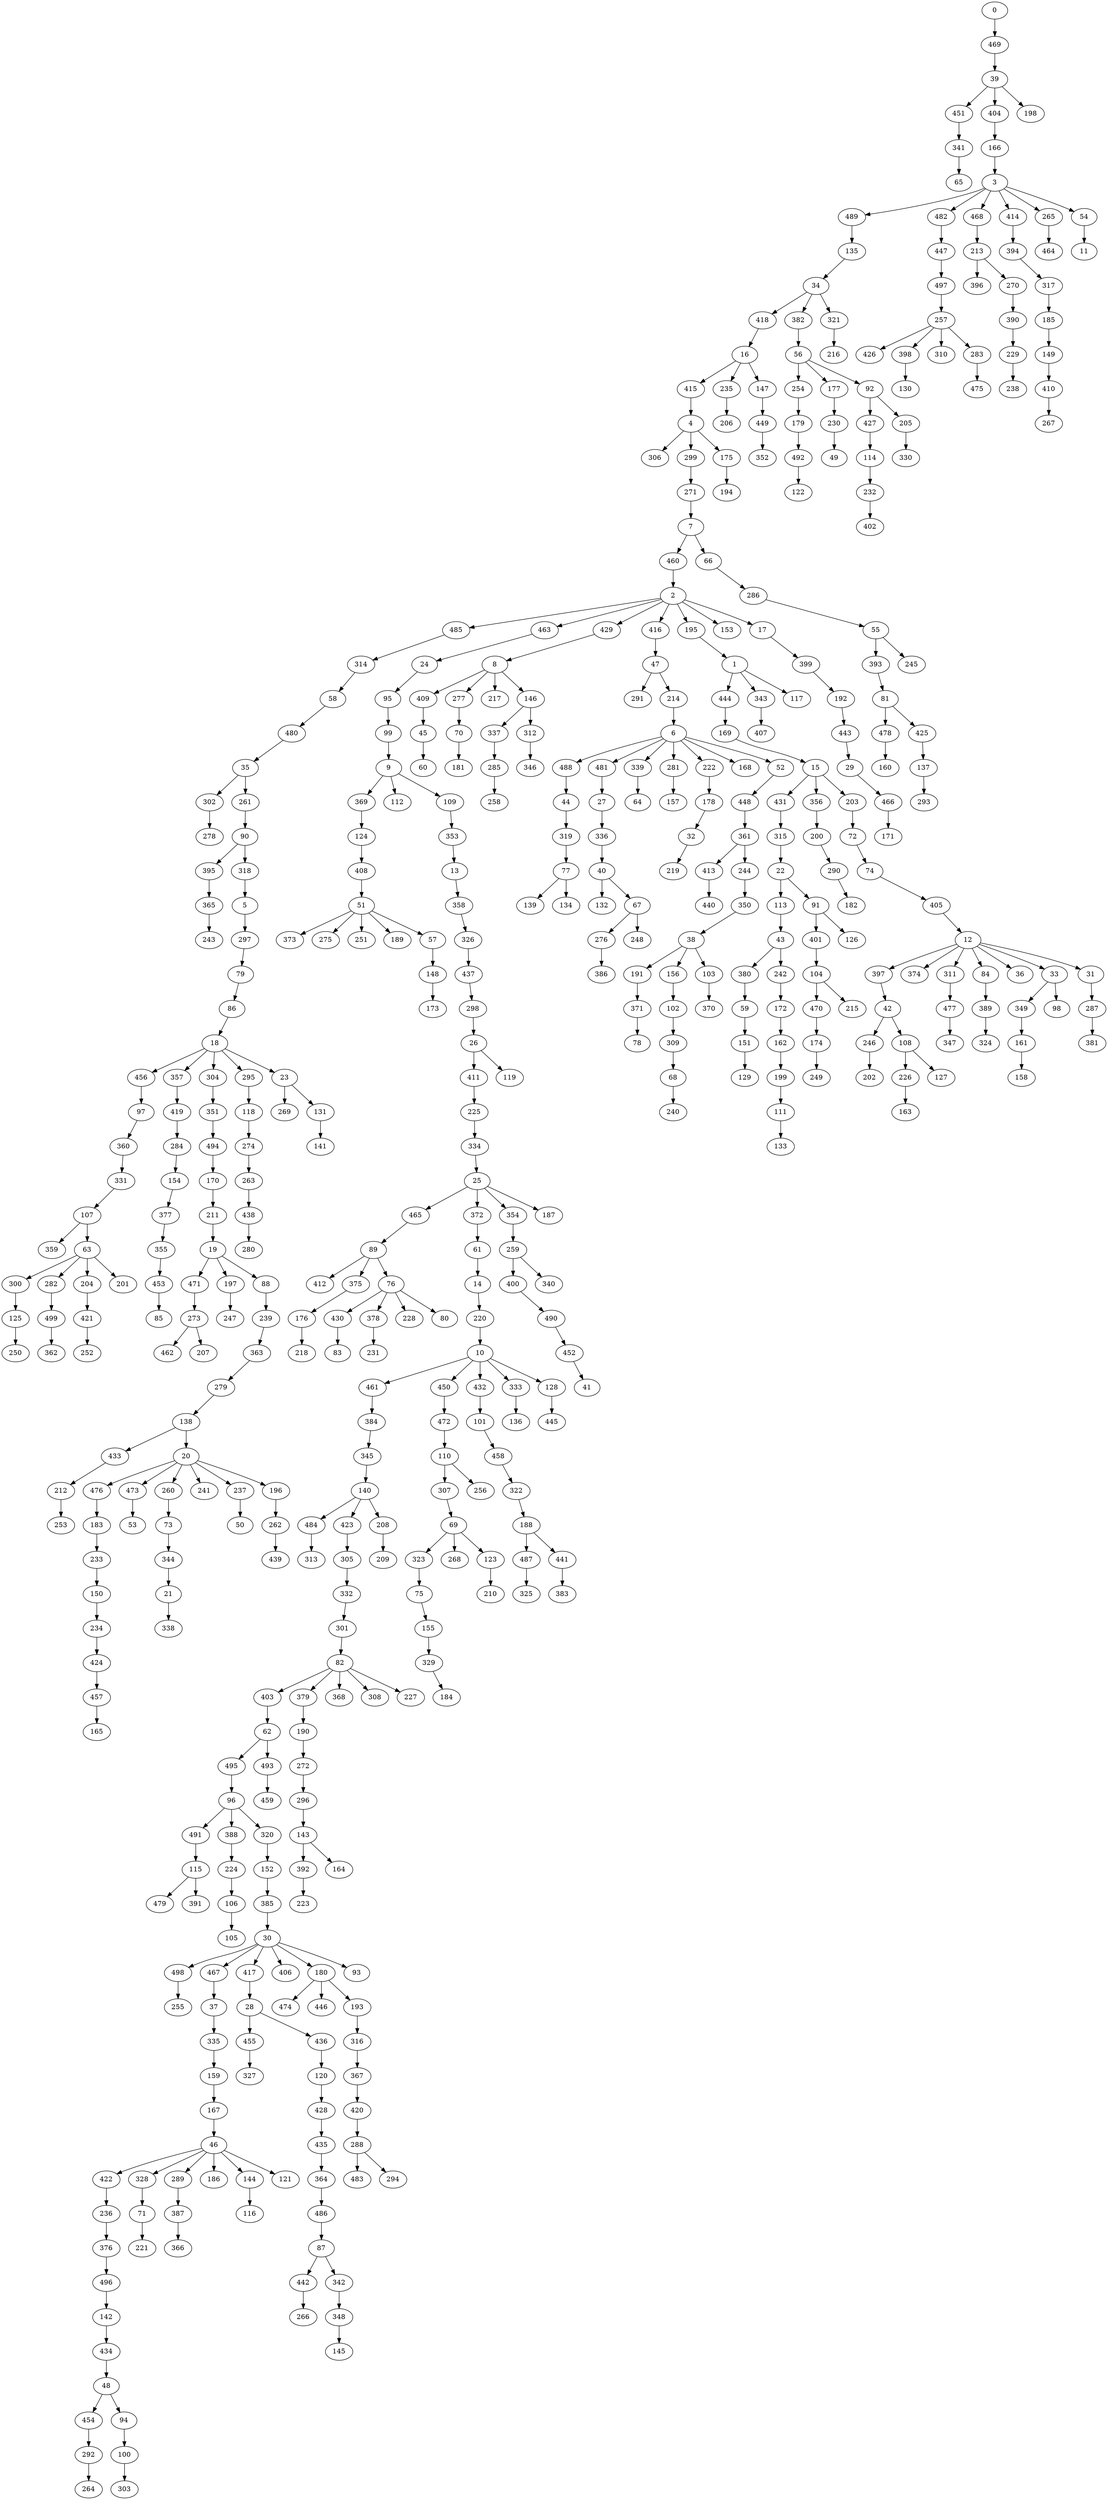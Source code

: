 digraph {
	0 [label=0]
	469 [label=469]
	39 [label=39]
	451 [label=451]
	341 [label=341]
	65 [label=65]
	404 [label=404]
	166 [label=166]
	3 [label=3]
	489 [label=489]
	135 [label=135]
	34 [label=34]
	418 [label=418]
	16 [label=16]
	415 [label=415]
	4 [label=4]
	306 [label=306]
	299 [label=299]
	271 [label=271]
	7 [label=7]
	460 [label=460]
	2 [label=2]
	485 [label=485]
	314 [label=314]
	58 [label=58]
	480 [label=480]
	35 [label=35]
	302 [label=302]
	278 [label=278]
	261 [label=261]
	90 [label=90]
	395 [label=395]
	365 [label=365]
	243 [label=243]
	318 [label=318]
	5 [label=5]
	297 [label=297]
	79 [label=79]
	86 [label=86]
	18 [label=18]
	456 [label=456]
	97 [label=97]
	360 [label=360]
	331 [label=331]
	107 [label=107]
	359 [label=359]
	63 [label=63]
	300 [label=300]
	125 [label=125]
	250 [label=250]
	282 [label=282]
	499 [label=499]
	362 [label=362]
	204 [label=204]
	421 [label=421]
	252 [label=252]
	201 [label=201]
	357 [label=357]
	419 [label=419]
	284 [label=284]
	154 [label=154]
	377 [label=377]
	355 [label=355]
	453 [label=453]
	85 [label=85]
	304 [label=304]
	351 [label=351]
	494 [label=494]
	170 [label=170]
	211 [label=211]
	19 [label=19]
	471 [label=471]
	273 [label=273]
	462 [label=462]
	207 [label=207]
	197 [label=197]
	247 [label=247]
	88 [label=88]
	239 [label=239]
	363 [label=363]
	279 [label=279]
	138 [label=138]
	433 [label=433]
	212 [label=212]
	253 [label=253]
	20 [label=20]
	476 [label=476]
	183 [label=183]
	233 [label=233]
	150 [label=150]
	234 [label=234]
	424 [label=424]
	457 [label=457]
	165 [label=165]
	473 [label=473]
	53 [label=53]
	260 [label=260]
	73 [label=73]
	344 [label=344]
	21 [label=21]
	338 [label=338]
	241 [label=241]
	237 [label=237]
	50 [label=50]
	196 [label=196]
	262 [label=262]
	439 [label=439]
	295 [label=295]
	118 [label=118]
	274 [label=274]
	263 [label=263]
	438 [label=438]
	280 [label=280]
	23 [label=23]
	269 [label=269]
	131 [label=131]
	141 [label=141]
	463 [label=463]
	24 [label=24]
	95 [label=95]
	99 [label=99]
	9 [label=9]
	369 [label=369]
	124 [label=124]
	408 [label=408]
	51 [label=51]
	373 [label=373]
	275 [label=275]
	251 [label=251]
	189 [label=189]
	57 [label=57]
	148 [label=148]
	173 [label=173]
	112 [label=112]
	109 [label=109]
	353 [label=353]
	13 [label=13]
	358 [label=358]
	326 [label=326]
	437 [label=437]
	298 [label=298]
	26 [label=26]
	411 [label=411]
	225 [label=225]
	334 [label=334]
	25 [label=25]
	465 [label=465]
	89 [label=89]
	412 [label=412]
	375 [label=375]
	176 [label=176]
	218 [label=218]
	76 [label=76]
	430 [label=430]
	83 [label=83]
	378 [label=378]
	231 [label=231]
	228 [label=228]
	80 [label=80]
	372 [label=372]
	61 [label=61]
	14 [label=14]
	220 [label=220]
	10 [label=10]
	461 [label=461]
	384 [label=384]
	345 [label=345]
	140 [label=140]
	484 [label=484]
	313 [label=313]
	423 [label=423]
	305 [label=305]
	332 [label=332]
	301 [label=301]
	82 [label=82]
	403 [label=403]
	62 [label=62]
	495 [label=495]
	96 [label=96]
	491 [label=491]
	115 [label=115]
	479 [label=479]
	391 [label=391]
	388 [label=388]
	224 [label=224]
	106 [label=106]
	105 [label=105]
	320 [label=320]
	152 [label=152]
	385 [label=385]
	30 [label=30]
	498 [label=498]
	255 [label=255]
	467 [label=467]
	37 [label=37]
	335 [label=335]
	159 [label=159]
	167 [label=167]
	46 [label=46]
	422 [label=422]
	236 [label=236]
	376 [label=376]
	496 [label=496]
	142 [label=142]
	434 [label=434]
	48 [label=48]
	454 [label=454]
	292 [label=292]
	264 [label=264]
	94 [label=94]
	100 [label=100]
	303 [label=303]
	328 [label=328]
	71 [label=71]
	221 [label=221]
	289 [label=289]
	387 [label=387]
	366 [label=366]
	186 [label=186]
	144 [label=144]
	116 [label=116]
	121 [label=121]
	417 [label=417]
	28 [label=28]
	455 [label=455]
	327 [label=327]
	436 [label=436]
	120 [label=120]
	428 [label=428]
	435 [label=435]
	364 [label=364]
	486 [label=486]
	87 [label=87]
	442 [label=442]
	266 [label=266]
	342 [label=342]
	348 [label=348]
	145 [label=145]
	406 [label=406]
	180 [label=180]
	474 [label=474]
	446 [label=446]
	193 [label=193]
	316 [label=316]
	367 [label=367]
	420 [label=420]
	288 [label=288]
	483 [label=483]
	294 [label=294]
	93 [label=93]
	493 [label=493]
	459 [label=459]
	379 [label=379]
	190 [label=190]
	272 [label=272]
	296 [label=296]
	143 [label=143]
	392 [label=392]
	223 [label=223]
	164 [label=164]
	368 [label=368]
	308 [label=308]
	227 [label=227]
	208 [label=208]
	209 [label=209]
	450 [label=450]
	472 [label=472]
	110 [label=110]
	307 [label=307]
	69 [label=69]
	323 [label=323]
	75 [label=75]
	155 [label=155]
	329 [label=329]
	184 [label=184]
	268 [label=268]
	123 [label=123]
	210 [label=210]
	256 [label=256]
	432 [label=432]
	101 [label=101]
	458 [label=458]
	322 [label=322]
	188 [label=188]
	487 [label=487]
	325 [label=325]
	441 [label=441]
	383 [label=383]
	333 [label=333]
	136 [label=136]
	128 [label=128]
	445 [label=445]
	354 [label=354]
	259 [label=259]
	400 [label=400]
	490 [label=490]
	452 [label=452]
	41 [label=41]
	340 [label=340]
	187 [label=187]
	119 [label=119]
	429 [label=429]
	8 [label=8]
	409 [label=409]
	45 [label=45]
	60 [label=60]
	277 [label=277]
	70 [label=70]
	181 [label=181]
	217 [label=217]
	146 [label=146]
	337 [label=337]
	285 [label=285]
	258 [label=258]
	312 [label=312]
	346 [label=346]
	416 [label=416]
	47 [label=47]
	291 [label=291]
	214 [label=214]
	6 [label=6]
	488 [label=488]
	44 [label=44]
	319 [label=319]
	77 [label=77]
	139 [label=139]
	134 [label=134]
	481 [label=481]
	27 [label=27]
	336 [label=336]
	40 [label=40]
	132 [label=132]
	67 [label=67]
	276 [label=276]
	386 [label=386]
	248 [label=248]
	339 [label=339]
	64 [label=64]
	281 [label=281]
	157 [label=157]
	222 [label=222]
	178 [label=178]
	32 [label=32]
	219 [label=219]
	168 [label=168]
	52 [label=52]
	448 [label=448]
	361 [label=361]
	413 [label=413]
	440 [label=440]
	244 [label=244]
	350 [label=350]
	38 [label=38]
	191 [label=191]
	371 [label=371]
	78 [label=78]
	156 [label=156]
	102 [label=102]
	309 [label=309]
	68 [label=68]
	240 [label=240]
	103 [label=103]
	370 [label=370]
	195 [label=195]
	1 [label=1]
	444 [label=444]
	169 [label=169]
	15 [label=15]
	431 [label=431]
	315 [label=315]
	22 [label=22]
	113 [label=113]
	43 [label=43]
	380 [label=380]
	59 [label=59]
	151 [label=151]
	129 [label=129]
	242 [label=242]
	172 [label=172]
	162 [label=162]
	199 [label=199]
	111 [label=111]
	133 [label=133]
	91 [label=91]
	401 [label=401]
	104 [label=104]
	470 [label=470]
	174 [label=174]
	249 [label=249]
	215 [label=215]
	126 [label=126]
	356 [label=356]
	200 [label=200]
	290 [label=290]
	182 [label=182]
	203 [label=203]
	72 [label=72]
	74 [label=74]
	405 [label=405]
	12 [label=12]
	397 [label=397]
	42 [label=42]
	246 [label=246]
	202 [label=202]
	108 [label=108]
	226 [label=226]
	163 [label=163]
	127 [label=127]
	374 [label=374]
	311 [label=311]
	477 [label=477]
	347 [label=347]
	84 [label=84]
	389 [label=389]
	324 [label=324]
	36 [label=36]
	33 [label=33]
	349 [label=349]
	161 [label=161]
	158 [label=158]
	98 [label=98]
	31 [label=31]
	287 [label=287]
	381 [label=381]
	343 [label=343]
	407 [label=407]
	117 [label=117]
	153 [label=153]
	17 [label=17]
	399 [label=399]
	192 [label=192]
	443 [label=443]
	29 [label=29]
	466 [label=466]
	171 [label=171]
	66 [label=66]
	286 [label=286]
	55 [label=55]
	393 [label=393]
	81 [label=81]
	478 [label=478]
	160 [label=160]
	425 [label=425]
	137 [label=137]
	293 [label=293]
	245 [label=245]
	175 [label=175]
	194 [label=194]
	235 [label=235]
	206 [label=206]
	147 [label=147]
	449 [label=449]
	352 [label=352]
	382 [label=382]
	56 [label=56]
	254 [label=254]
	179 [label=179]
	492 [label=492]
	122 [label=122]
	177 [label=177]
	230 [label=230]
	49 [label=49]
	92 [label=92]
	427 [label=427]
	114 [label=114]
	232 [label=232]
	402 [label=402]
	205 [label=205]
	330 [label=330]
	321 [label=321]
	216 [label=216]
	482 [label=482]
	447 [label=447]
	497 [label=497]
	257 [label=257]
	426 [label=426]
	398 [label=398]
	130 [label=130]
	310 [label=310]
	283 [label=283]
	475 [label=475]
	468 [label=468]
	213 [label=213]
	396 [label=396]
	270 [label=270]
	390 [label=390]
	229 [label=229]
	238 [label=238]
	414 [label=414]
	394 [label=394]
	317 [label=317]
	185 [label=185]
	149 [label=149]
	410 [label=410]
	267 [label=267]
	265 [label=265]
	464 [label=464]
	54 [label=54]
	11 [label=11]
	198 [label=198]
	0 -> 469
	469 -> 39
	39 -> 451
	451 -> 341
	341 -> 65
	39 -> 404
	404 -> 166
	166 -> 3
	3 -> 489
	489 -> 135
	135 -> 34
	34 -> 418
	418 -> 16
	16 -> 415
	415 -> 4
	4 -> 306
	4 -> 299
	299 -> 271
	271 -> 7
	7 -> 460
	460 -> 2
	2 -> 485
	485 -> 314
	314 -> 58
	58 -> 480
	480 -> 35
	35 -> 302
	302 -> 278
	35 -> 261
	261 -> 90
	90 -> 395
	395 -> 365
	365 -> 243
	90 -> 318
	318 -> 5
	5 -> 297
	297 -> 79
	79 -> 86
	86 -> 18
	18 -> 456
	456 -> 97
	97 -> 360
	360 -> 331
	331 -> 107
	107 -> 359
	107 -> 63
	63 -> 300
	300 -> 125
	125 -> 250
	63 -> 282
	282 -> 499
	499 -> 362
	63 -> 204
	204 -> 421
	421 -> 252
	63 -> 201
	18 -> 357
	357 -> 419
	419 -> 284
	284 -> 154
	154 -> 377
	377 -> 355
	355 -> 453
	453 -> 85
	18 -> 304
	304 -> 351
	351 -> 494
	494 -> 170
	170 -> 211
	211 -> 19
	19 -> 471
	471 -> 273
	273 -> 462
	273 -> 207
	19 -> 197
	197 -> 247
	19 -> 88
	88 -> 239
	239 -> 363
	363 -> 279
	279 -> 138
	138 -> 433
	433 -> 212
	212 -> 253
	138 -> 20
	20 -> 476
	476 -> 183
	183 -> 233
	233 -> 150
	150 -> 234
	234 -> 424
	424 -> 457
	457 -> 165
	20 -> 473
	473 -> 53
	20 -> 260
	260 -> 73
	73 -> 344
	344 -> 21
	21 -> 338
	20 -> 241
	20 -> 237
	237 -> 50
	20 -> 196
	196 -> 262
	262 -> 439
	18 -> 295
	295 -> 118
	118 -> 274
	274 -> 263
	263 -> 438
	438 -> 280
	18 -> 23
	23 -> 269
	23 -> 131
	131 -> 141
	2 -> 463
	463 -> 24
	24 -> 95
	95 -> 99
	99 -> 9
	9 -> 369
	369 -> 124
	124 -> 408
	408 -> 51
	51 -> 373
	51 -> 275
	51 -> 251
	51 -> 189
	51 -> 57
	57 -> 148
	148 -> 173
	9 -> 112
	9 -> 109
	109 -> 353
	353 -> 13
	13 -> 358
	358 -> 326
	326 -> 437
	437 -> 298
	298 -> 26
	26 -> 411
	411 -> 225
	225 -> 334
	334 -> 25
	25 -> 465
	465 -> 89
	89 -> 412
	89 -> 375
	375 -> 176
	176 -> 218
	89 -> 76
	76 -> 430
	430 -> 83
	76 -> 378
	378 -> 231
	76 -> 228
	76 -> 80
	25 -> 372
	372 -> 61
	61 -> 14
	14 -> 220
	220 -> 10
	10 -> 461
	461 -> 384
	384 -> 345
	345 -> 140
	140 -> 484
	484 -> 313
	140 -> 423
	423 -> 305
	305 -> 332
	332 -> 301
	301 -> 82
	82 -> 403
	403 -> 62
	62 -> 495
	495 -> 96
	96 -> 491
	491 -> 115
	115 -> 479
	115 -> 391
	96 -> 388
	388 -> 224
	224 -> 106
	106 -> 105
	96 -> 320
	320 -> 152
	152 -> 385
	385 -> 30
	30 -> 498
	498 -> 255
	30 -> 467
	467 -> 37
	37 -> 335
	335 -> 159
	159 -> 167
	167 -> 46
	46 -> 422
	422 -> 236
	236 -> 376
	376 -> 496
	496 -> 142
	142 -> 434
	434 -> 48
	48 -> 454
	454 -> 292
	292 -> 264
	48 -> 94
	94 -> 100
	100 -> 303
	46 -> 328
	328 -> 71
	71 -> 221
	46 -> 289
	289 -> 387
	387 -> 366
	46 -> 186
	46 -> 144
	144 -> 116
	46 -> 121
	30 -> 417
	417 -> 28
	28 -> 455
	455 -> 327
	28 -> 436
	436 -> 120
	120 -> 428
	428 -> 435
	435 -> 364
	364 -> 486
	486 -> 87
	87 -> 442
	442 -> 266
	87 -> 342
	342 -> 348
	348 -> 145
	30 -> 406
	30 -> 180
	180 -> 474
	180 -> 446
	180 -> 193
	193 -> 316
	316 -> 367
	367 -> 420
	420 -> 288
	288 -> 483
	288 -> 294
	30 -> 93
	62 -> 493
	493 -> 459
	82 -> 379
	379 -> 190
	190 -> 272
	272 -> 296
	296 -> 143
	143 -> 392
	392 -> 223
	143 -> 164
	82 -> 368
	82 -> 308
	82 -> 227
	140 -> 208
	208 -> 209
	10 -> 450
	450 -> 472
	472 -> 110
	110 -> 307
	307 -> 69
	69 -> 323
	323 -> 75
	75 -> 155
	155 -> 329
	329 -> 184
	69 -> 268
	69 -> 123
	123 -> 210
	110 -> 256
	10 -> 432
	432 -> 101
	101 -> 458
	458 -> 322
	322 -> 188
	188 -> 487
	487 -> 325
	188 -> 441
	441 -> 383
	10 -> 333
	333 -> 136
	10 -> 128
	128 -> 445
	25 -> 354
	354 -> 259
	259 -> 400
	400 -> 490
	490 -> 452
	452 -> 41
	259 -> 340
	25 -> 187
	26 -> 119
	2 -> 429
	429 -> 8
	8 -> 409
	409 -> 45
	45 -> 60
	8 -> 277
	277 -> 70
	70 -> 181
	8 -> 217
	8 -> 146
	146 -> 337
	337 -> 285
	285 -> 258
	146 -> 312
	312 -> 346
	2 -> 416
	416 -> 47
	47 -> 291
	47 -> 214
	214 -> 6
	6 -> 488
	488 -> 44
	44 -> 319
	319 -> 77
	77 -> 139
	77 -> 134
	6 -> 481
	481 -> 27
	27 -> 336
	336 -> 40
	40 -> 132
	40 -> 67
	67 -> 276
	276 -> 386
	67 -> 248
	6 -> 339
	339 -> 64
	6 -> 281
	281 -> 157
	6 -> 222
	222 -> 178
	178 -> 32
	32 -> 219
	6 -> 168
	6 -> 52
	52 -> 448
	448 -> 361
	361 -> 413
	413 -> 440
	361 -> 244
	244 -> 350
	350 -> 38
	38 -> 191
	191 -> 371
	371 -> 78
	38 -> 156
	156 -> 102
	102 -> 309
	309 -> 68
	68 -> 240
	38 -> 103
	103 -> 370
	2 -> 195
	195 -> 1
	1 -> 444
	444 -> 169
	169 -> 15
	15 -> 431
	431 -> 315
	315 -> 22
	22 -> 113
	113 -> 43
	43 -> 380
	380 -> 59
	59 -> 151
	151 -> 129
	43 -> 242
	242 -> 172
	172 -> 162
	162 -> 199
	199 -> 111
	111 -> 133
	22 -> 91
	91 -> 401
	401 -> 104
	104 -> 470
	470 -> 174
	174 -> 249
	104 -> 215
	91 -> 126
	15 -> 356
	356 -> 200
	200 -> 290
	290 -> 182
	15 -> 203
	203 -> 72
	72 -> 74
	74 -> 405
	405 -> 12
	12 -> 397
	397 -> 42
	42 -> 246
	246 -> 202
	42 -> 108
	108 -> 226
	226 -> 163
	108 -> 127
	12 -> 374
	12 -> 311
	311 -> 477
	477 -> 347
	12 -> 84
	84 -> 389
	389 -> 324
	12 -> 36
	12 -> 33
	33 -> 349
	349 -> 161
	161 -> 158
	33 -> 98
	12 -> 31
	31 -> 287
	287 -> 381
	1 -> 343
	343 -> 407
	1 -> 117
	2 -> 153
	2 -> 17
	17 -> 399
	399 -> 192
	192 -> 443
	443 -> 29
	29 -> 466
	466 -> 171
	7 -> 66
	66 -> 286
	286 -> 55
	55 -> 393
	393 -> 81
	81 -> 478
	478 -> 160
	81 -> 425
	425 -> 137
	137 -> 293
	55 -> 245
	4 -> 175
	175 -> 194
	16 -> 235
	235 -> 206
	16 -> 147
	147 -> 449
	449 -> 352
	34 -> 382
	382 -> 56
	56 -> 254
	254 -> 179
	179 -> 492
	492 -> 122
	56 -> 177
	177 -> 230
	230 -> 49
	56 -> 92
	92 -> 427
	427 -> 114
	114 -> 232
	232 -> 402
	92 -> 205
	205 -> 330
	34 -> 321
	321 -> 216
	3 -> 482
	482 -> 447
	447 -> 497
	497 -> 257
	257 -> 426
	257 -> 398
	398 -> 130
	257 -> 310
	257 -> 283
	283 -> 475
	3 -> 468
	468 -> 213
	213 -> 396
	213 -> 270
	270 -> 390
	390 -> 229
	229 -> 238
	3 -> 414
	414 -> 394
	394 -> 317
	317 -> 185
	185 -> 149
	149 -> 410
	410 -> 267
	3 -> 265
	265 -> 464
	3 -> 54
	54 -> 11
	39 -> 198
}
